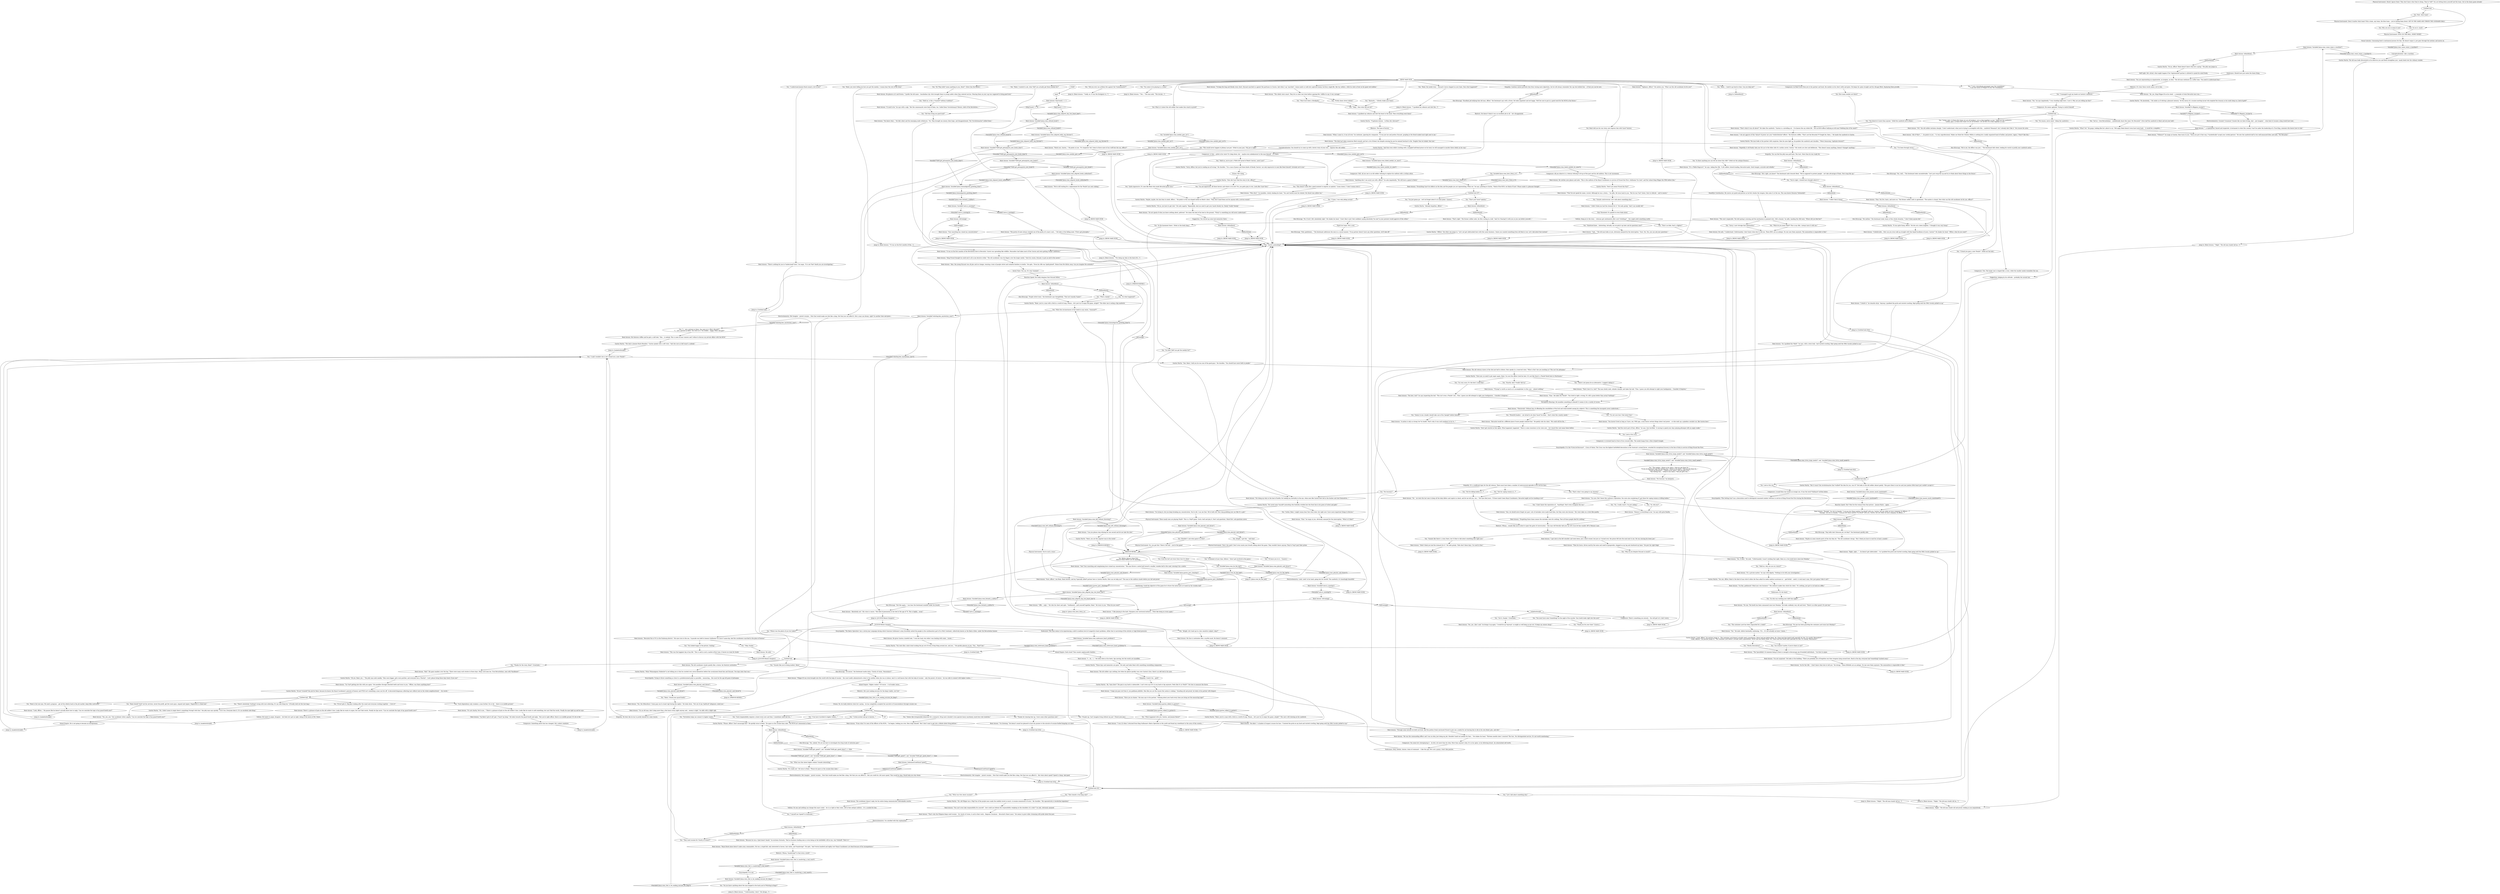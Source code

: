 # PLAZA / RENE
# René is in the shade, the forlorn option who's losing at the game.
# ==================================================
digraph G {
	  0 [label="START"];
	  1 [label="input"];
	  2 [label="Inland Empire: Dark cloud? That sounds unpleasantly familiar..."];
	  3 [label="René Arnoux: \"It used to be,\" he says with a sigh. \"But the communards were fond of them, too. Called them *revolutionary* flowers, bells of the Revolution...\""];
	  4 [label="René Arnoux: \"You know what...\" He falls silent and the emerging smile withdraws. \"No. They brought me misery, false hope, and disappointment. The *revolutionaries* sullied them.\""];
	  5 [label="Conceptualization: Like a machine."];
	  6 [label="Electrochemistry: I'm satisfied with this explanation."];
	  7 [label="You: \"I've been through worse.\""];
	  8 [label="Endurance: Duty, medals, honour, chain of command -- I like this guy. He's not a pansy. I don't like pansies."];
	  9 [label="You: \"They used cocaine for *clarity of vision*?\""];
	  10 [label="René Arnoux: \"No one. The booth has been unmanned since last Monday.\" He looks suddenly very old and tired. \"There's no other guard. It's just me.\""];
	  11 [label="René Arnoux: IsKimHere()"];
	  12 [label="IsKimHere()", shape=diamond];
	  13 [label="!(IsKimHere())", shape=diamond];
	  14 [label="You: \"The container yard has been unguarded for a week?\""];
	  15 [label="Jump to: [makeitorbreakit]"];
	  16 [label="Jump to: [makeitorbreakit]"];
	  17 [label="Jump to: [RENE MAIN HUB]"];
	  18 [label="Gaston Martin: \"Don't you mean Frissel the Fun?\""];
	  19 [label="René Arnoux: Variable[\"plaza.rene_jeanne_marie_mentioned\"]"];
	  20 [label="Variable[\"plaza.rene_jeanne_marie_mentioned\"]", shape=diamond];
	  21 [label="!(Variable[\"plaza.rene_jeanne_marie_mentioned\"])", shape=diamond];
	  22 [label="René Arnoux: \"See? Your munching and complaining have ruined my concentration.\" The man throws a metal ball toward a smaller, wooden ball in the sand, missing it by a metre."];
	  23 [label="René Arnoux: Variable[\"plaza.rene_physint_said_throw\"]"];
	  24 [label="Variable[\"plaza.rene_physint_said_throw\"]", shape=diamond];
	  25 [label="!(Variable[\"plaza.rene_physint_said_throw\"])", shape=diamond];
	  26 [label="René Arnoux: \"Sure, officer. I am René, René Arnoux, and my *specially abled* partner here is Gaston Martin. How can we help you?\" The man in the uniform stands before you tall and proud."];
	  27 [label="Jump to: [RENE MAIN HUB]"];
	  28 [label="René Arnoux: \"I was 22 when I returned from King Guillaume's Ikeira Operation in the south and found my sweetheart in the arms of this wretch...\""];
	  29 [label="Gaston Martin: \"You were like a dark cloud sucking the joy out of every living thing around you, and you...\" He quickly glances at you. \"You... *hurt* her.\""];
	  30 [label="René Arnoux: Variable[\"plaza.rene_altgreet_boule_unfinished\"]"];
	  31 [label="Variable[\"plaza.rene_altgreet_boule_unfinished\"]", shape=diamond];
	  32 [label="!(Variable[\"plaza.rene_altgreet_boule_unfinished\"])", shape=diamond];
	  33 [label="You: \"I'm very sorry. It's the best I could find.\""];
	  34 [label="René Arnoux: \"*Trying* is worth as much as is accomplished. In this case -- almost nothing.\""];
	  35 [label="René Arnoux: \"*Silence!*\" he snaps at Gaston, then turns to you: \"Since you put it that way, I *symbolically* accept your cordial gesture.\" He eats the sandwich-half in two well-measured bites and nods. \"For Revachol.\""];
	  36 [label="Jump to: [RENE MAIN HUB]"];
	  37 [label="Volition: No one and nothing can change this man's mind -- he is as rigid as they come, still in that antique uniform -- it's a symbol for him."];
	  38 [label="Composure: A small blue star inside an orange sun. It has the word *Vaillance* written below."];
	  39 [label="You: \"Hold on, is this a *royalist* military tradition?\""];
	  40 [label="Jump to: [RENE MAIN HUB]"];
	  41 [label="Jump to: [RENE MAIN HUB]"];
	  42 [label="René Arnoux: \"I do not approve of this *abuse* of power nor your *redistribution* efforts.\" His features stiffen. \"That's not the Revachol *I* fought for. Here...\" He hands the sandwich to Gaston."];
	  43 [label="Gaston Martin: \"It was quite funny, officer.\" He lets out a keen laughter. \"I thought it was very funny.\""];
	  44 [label="Electrochemistry: But imagine -- purest cocaine... Now that would make you feel like a king. Not that you can afford it... But you could do a bit more speed. That would be okay. Would help you stay sharp."];
	  45 [label="Composure: Is that... pride in his voice? It's deep down, but -- maybe even unbeknownst to the man himself -- it's there."];
	  46 [label="Gaston Martin: \"Already forgotten, officer.\""];
	  47 [label="Jump to: [René Arnoux: \"\"Yes...\" The man nods. \"The terrain...\"]"];
	  48 [label="Jump to: [RENE MAIN HUB]"];
	  49 [label="Untitled hub"];
	  50 [label="You: \"For bravery?\""];
	  51 [label="PREHUB RENKU"];
	  52 [label="Gaston Martin: \"René, you're a man with a fork in a world of soup. Please... let's just try to enjoy the game, alright?\" This one's still chewing on his sandwich."];
	  53 [label="Interfacing: Could the objective of the game be to throw the metal ball so it lands by the wooden ball?"];
	  54 [label="Empathy: He feels like he has to justify himself for some reason."];
	  55 [label="You: \"Got it, thanks.\" (Conclude.)"];
	  56 [label="René Arnoux: \"Revachol Fair of '91 in the Faubourg district.\" His eyes turn to the sea. \"A parade was held to honour Guillaume *Le Lion's* name-day. And the carabineers marched in the place of honour.\""];
	  57 [label="René Arnoux: He nods."];
	  58 [label="Jump to: [RENE MAIN HUB]"];
	  59 [label="You: \"Listen, guys, in these dire times we are all brothers. Let us dine together as one.\" (Hold out the sandwich.)\n\"Listen, guys, in these dire times we are all brothers. Let all four of us dine together as one.\"
"];
	  60 [label="You: \"Let us -- true Revacholians -- symbolically share this meal. For Revachol!\" (Give half the sandwich to René and eat your half.)"];
	  61 [label="You: Wait, what team?"];
	  62 [label="You: What is it about this old soldier that makes him stand so proud?"];
	  63 [label="You: Variable[\"plaza.rene_medals_perc_wc\"]"];
	  64 [label="Variable[\"plaza.rene_medals_perc_wc\"]", shape=diamond];
	  65 [label="!(Variable[\"plaza.rene_medals_perc_wc\"])", shape=diamond];
	  66 [label="René Arnoux: \"Filippe III was even brought into this world with the help of cocaine -- the court medic administered a dose to his mother when she was in labour. And it is well known that with the help of cocaine -- only the purest, of course -- he was able to connect with higher realms...\""];
	  67 [label="Electrochemistry: But imagine -- purest cocaine... Now that would make you feel like a king. Not that you can afford it... But what about speed? Speed is cheap. And good."];
	  68 [label="René Arnoux: IsKimHere()"];
	  69 [label="IsKimHere()", shape=diamond];
	  70 [label="!(IsKimHere())", shape=diamond];
	  71 [label="You: Look at the sun."];
	  72 [label="Reaction Speed: She? Must be the woman from that picture -- Jeanne-Marie -- again."];
	  73 [label="Half Light: He's afraid, what might happen if his *opinionated* partner is allowed to speak his mind freely."];
	  74 [label="René Arnoux: IsKimHere()"];
	  75 [label="IsKimHere()", shape=diamond];
	  76 [label="!(IsKimHere())", shape=diamond];
	  77 [label="René Arnoux: \"Fine. You live, learn, and move on.\" The former soldier nods in agreement. \"The matter is closed. Now what can this old carabineer do for you, officer?\""];
	  78 [label="Kim Kitsuragi: \"Me neither.\" The lieutenant looks weary of this whole situation. \"I don't think anyone did.\""];
	  79 [label="Jump to: [Untitled hub (03)]"];
	  80 [label="Jump to: [RENE MAIN HUB]"];
	  81 [label="René Arnoux: \"*Bon dieu*,\" he mumbles, slowly shaking his head. \"You and Gaston must be related. His blood runs yellow too.\""];
	  82 [label="Rhetoric: Whooa, *manloving*? Is that even a word?"];
	  83 [label="You: \"Hold on, why are you on a leave?\""];
	  84 [label="You: \"So who was working your shift that night?\""];
	  85 [label="You: \"René should *rent* out his services, invest the profit, get few more guys, expand and repeat. Wagework is a dead end.\""];
	  86 [label="Hand/Eye Coordination: His moves are quick and precise as he first checks the weapon, then aims it at the sea. This man knows firearms *intimately*."];
	  87 [label="You: \"Sorry, I can't divulge that information.\""];
	  88 [label="Jump to: [RENE MAIN HUB]"];
	  89 [label="René Arnoux: \"Up there I give it all I got. I *earn* my keep.\" He looks towards the guard booth and sighs. \"But you're right officer, there is no middle ground. It's do or die.\""];
	  90 [label="You: \"So it doesn't matter, if you're there or not?\""];
	  91 [label="Kim Kitsuragi: \"May bells don't blossom yet, do they?\" the lieutenant quickly asks."];
	  92 [label="René Arnoux: Variable[\"plaza.gaston_talked_to_gaston\"]"];
	  93 [label="Variable[\"plaza.gaston_talked_to_gaston\"]", shape=diamond];
	  94 [label="!(Variable[\"plaza.gaston_talked_to_gaston\"])", shape=diamond];
	  95 [label="You: \"Okay, thanks.\""];
	  96 [label="René Arnoux: \"This was the happiest day of my life.\" This is said in such a matter-of-fact tone, it leaves no room for doubt."];
	  97 [label="René Arnoux: Variable[\"plaza.rene_left_without_throwing\"]"];
	  98 [label="Variable[\"plaza.rene_left_without_throwing\"]", shape=diamond];
	  99 [label="!(Variable[\"plaza.rene_left_without_throwing\"])", shape=diamond];
	  100 [label="René Arnoux: Variable[\"auto.is_snowing\"]"];
	  101 [label="Variable[\"auto.is_snowing\"]", shape=diamond];
	  102 [label="!(Variable[\"auto.is_snowing\"])", shape=diamond];
	  103 [label="Gaston Martin: \"Now-now, no need to get angry again, René. I'm sure the officer tried his best. It's not like there's a *boule*-kiosk here in Martinaise.\""];
	  104 [label="You: \"You deserve it more than anyone.\" (Hold the sandwich out to René.)"];
	  105 [label="Untitled hub"];
	  106 [label="René Arnoux: \"That's how it is, huh?\" The man slowly nods, exhales sharply, and takes the ball. \"Fine. I guess you did attempt to right your hooliganism... Consider it forgiven.\""];
	  107 [label="Gaston Martin: The man looks at his partner with suspicion, then his eyes light up, he pockets the sandwich and chuckles. \"*Merci beaucoup, Capitaine Arnoux*!\""];
	  108 [label="You: \"Pyrholidon helps me connect to higher realms...\""];
	  109 [label="Jump to: [Untitled hub (02)]"];
	  110 [label="You: \"So what happened?\""];
	  111 [label="Jump to: [René Arnoux: \"\"It was on the first months of the...\"]"];
	  112 [label="René Arnoux: Variable[\"plaza.rene_rhet_is_manloving_a_real_word\"]"];
	  113 [label="Variable[\"plaza.rene_rhet_is_manloving_a_real_word\"]", shape=diamond];
	  114 [label="!(Variable[\"plaza.rene_rhet_is_manloving_a_real_word\"])", shape=diamond];
	  115 [label="Gaston Martin: \"Look, officer,\" his partner jumps in. \"The container yard doesn't actually need a guardsman. Never had one before René. Mr. Claire had that booth built specially for him. It's mostly *decorative*.\"\n\"Look, officers,\" his partner jumps in. \"The container yard doesn't actually need a guardsman. Never had one before René. Mr. Claire had that booth built specially for him. It's mostly *decorative*.\""];
	  116 [label="René Arnoux: \"Enough,\" he cuts in sharply. \"I can go over these matters *in detail* with you, Gaston, but not while we have company. So officers...?\"\n\"Enough,\" he cuts in sharply. \"I can go over these matters *in detail* with you, Gaston, but not while we have company. So officer...?\""];
	  117 [label="You: \"René... I need to go back in time. Can you help me?\""];
	  118 [label="Jump to: [IsKimHere()]"];
	  119 [label="You: \"Quite impressive. It's men like René who made Revachol great once.\""];
	  120 [label="René Arnoux: \"There's nothing for you to *understand* here,\" he snaps. \"It is not *her* death you are investigating.\""];
	  121 [label="J-M HUB Reners Kaupers"];
	  122 [label="You: \"Where was the photo of you two taken?\""];
	  123 [label="René Arnoux: \"I... uh... I...\" He looks down at his boots, lips moving, but the words are inaudible."];
	  124 [label="René Arnoux: IsEvening()"];
	  125 [label="IsEvening()", shape=diamond];
	  126 [label="!(IsEvening())", shape=diamond];
	  127 [label="Gaston Martin: \"Oh yes, René, yes...\" The jolly man nods meekly. \"Men were bigger, girls were prettier, and everyone was a *fascha* -- Lord, please bring those days back, if you can!\""];
	  128 [label="Gaston Martin: \"Don't get started on that again. What happened, happened.\" There is some weariness in his voice now -- he's heard this rant many times before."];
	  129 [label="You: \"Such responsibility requires a boost every now and then. I sometimes need one too...\""];
	  130 [label="Gaston Martin: \"Please, officer! Don't encourage him!\" He quickly turns to René. \"Do spare us the cocaine fairy tales. The RCM isn't interested in them.\""];
	  131 [label="René Arnoux: \"Hopefully it will finally take your fat ass to the other side of a cardiac arrest, Gaston.\" His words are slow and deliberate. \"This doesn't mean anything. Doesn't *change* anything.\""];
	  132 [label="René Arnoux: \"All of *this*...\" -- he points to you -- \"is very unprofessional. Makes me think the Citizens Militia is nothing but a badly organised band of bullies and jesters. Again: I *don't* like this.\""];
	  133 [label="You: \"C'mon, I was only joking around.\""];
	  134 [label="Jump to: [RENE MAIN HUB]"];
	  135 [label="You: \"Shattered knee... interesting. Actually, can we pick it up later and do questions now?\""];
	  136 [label="Endurance: It's his heart."];
	  137 [label="You: \"What do you mean *find*? This is my rifle, I always have it with me.\""];
	  138 [label="René Arnoux: \"Maybe on some remote parts of the city they do.\" The old carabineer shrugs. \"But I think you have to wait for at least a month.\""];
	  139 [label="René Arnoux: \"*You* do not speak his name, craven! Although he was a clown...\" he adds. He turns back to you. \"But he was *our* clown. Ours to ridicule -- and to mourn.\""];
	  140 [label="René Arnoux: \"It was on the first months of the Revolution here in Revachol. Unrest was spreading like wildfire. Marauders had taken most of the Couron and were getting *really* ambitious.\""];
	  141 [label="René Arnoux: \"When I came to, it was all over,\" he continues, ignoring his companion. \"It was just me and jawless Drysant, gurgling in the blood-soaked mud right next to me.\""];
	  142 [label="Physical Instrument: No, you got this! There's the ball -- you're the game!"];
	  143 [label="René Arnoux: \"I'm an old man, don't sleep more than a few hours every night anyway and... money is tight,\" he adds with a slight sigh."];
	  144 [label="René Arnoux: \"Yes, yes. Like I said,\" he brings it up again, \"I would be up *anyway*, so might as well keep an eye out. It keeps my senses sharp.\""];
	  145 [label="You: \"Alright, let's back up to a less sensitive subject, okay?\""];
	  146 [label="René Arnoux: IsEvening()"];
	  147 [label="IsEvening()", shape=diamond];
	  148 [label="!(IsEvening())", shape=diamond];
	  149 [label="Jump to: [RENE MAIN HUB]"];
	  150 [label="Perception (Hearing): He mumbles something to himself. It seems to be a variety of curses."];
	  151 [label="René Arnoux: Variable[\"plaza.rene_endurance_heart_problems\"]"];
	  152 [label="Variable[\"plaza.rene_endurance_heart_problems\"]", shape=diamond];
	  153 [label="!(Variable[\"plaza.rene_endurance_heart_problems\"])", shape=diamond];
	  154 [label="Composure: All you observe is a veteran refusing to let go of the past and his old uniform. This is not uncommon."];
	  155 [label="You: How many medals are there?"];
	  156 [label="You: \"Seems to me a leader should take care of his *people* before himself.\""];
	  157 [label="You: \"I'm not sure how I feel about that.\""];
	  158 [label="René Arnoux: \"A nation is only as strong *as* its leader. That's why it was such madness to try to...\""];
	  159 [label="You: \"Thanks for clearing that up. I have some other questions now.\""];
	  160 [label="René Arnoux: \"No -- we were the last ones to keep all the baby killers and rapists in check, and let me tell you, son...\" His eyes find yours. \"If there hadn't been Royal Carabineers, Revachol might not be standing at all.\""];
	  161 [label="Rhetoric: He doesn't think it was an excellent job at all -- he's disappointed."];
	  162 [label="Kim Kitsuragi: \"Now, gentlemen...\" The lieutenant addresses the men in a casual manner. \"If my partner doesn't have any other questions, we'll take off.\""];
	  163 [label="Gaston Martin: \"Officer,\" the other one jumps in. \"Let's not get sidetracked here with this nasty business. I know you wanted something from old René or me. Let's talk about that instead.\""];
	  164 [label="Kim Kitsuragi: \"Purple velvet tunic,\" the lieutenant says thoughtfully. \"That isn't exactly *camo*.\""];
	  165 [label="Volition: Hang on to the story -- veterans get sentimental after such *retellings* -- this might yield something useful."];
	  166 [label="Drama: He's lying."];
	  167 [label="René Arnoux: \"It's not charity. Not to me...\" There's a grimace of pain on the old soldier's face. Looks like he wants to add something, but can't find the words. Finally his eyes light up and he says:"];
	  168 [label="René Arnoux: \"Look, officer...\" He pauses like he doesn't actually know how to reply. \"Can we conclude the topic of my guard booth now?\""];
	  169 [label="Composure: Something about him has changed. He's calmer somehow."];
	  170 [label="Gaston Martin: \"What *Monseigneur Modestie* is not telling you is that he crawled over seven kilometres before the cavalrymen found him and Drysant. Two days later that was.\""];
	  171 [label="René Arnoux: \"For doing my duty in the heat of battle, for looking my mortality in the eye, when men like Gaston here hid in the bushes and shat themselves...\""];
	  172 [label="Physical Instrument: These manly men are playing *balls*. This is a *ball* game. Grab a ball and play it. Don't ask questions. Shoot first, ask questions never."];
	  173 [label="René Arnoux: \"Forgetting those times means the mistakes were for nothing. That all those people died for nothing.\""];
	  174 [label="René Arnoux: His features stiffen and he gets a cold look. \"She... is nobody. This is none of your concern and I refuse to discuss my private affairs with the RCM.\""];
	  175 [label="Gaston Martin: \"The lady is Jeanne-Marie Beaulieu.\" Gaston speaks with a soft voice. \"And she sure as hell wasn't a nobody.\""];
	  176 [label="Jump to: [J-M HUB Reners Kaupers]"];
	  177 [label="Jump to: [PREHUB RENKU]"];
	  178 [label="René Arnoux: Variable[\"plaza.reneandgaston_greeting_done\"]"];
	  179 [label="Variable[\"plaza.reneandgaston_greeting_done\"]", shape=diamond];
	  180 [label="!(Variable[\"plaza.reneandgaston_greeting_done\"])", shape=diamond];
	  181 [label="You: Grab the ball and show them how it's done!"];
	  182 [label="You: Variable[\"plaza.rene_be_the_ball\"]"];
	  183 [label="Variable[\"plaza.rene_be_the_ball\"]", shape=diamond];
	  184 [label="!(Variable[\"plaza.rene_be_the_ball\"])", shape=diamond];
	  185 [label="Gaston Martin: \"See, René, I told you he was one of the good guys.\" He chuckles. \"You should have more faith in people.\""];
	  186 [label="Gaston Martin: The old man looks devastated as he observes you and René strengthen your  manly bond over his culinary wonder."];
	  187 [label="Physical Instrument: Does it matter what team? Pick a team, any team, the blue team -- you're letting them down! GET IN THE GAME AND THROW THE GODDAMN BALL!"];
	  188 [label="René Arnoux: Variable[\"tc.filippian_cocaine\"]"];
	  189 [label="Variable[\"tc.filippian_cocaine\"]", shape=diamond];
	  190 [label="!(Variable[\"tc.filippian_cocaine\"])", shape=diamond];
	  191 [label="Composure: He seems agitated. Trying to control himself."];
	  192 [label="Untitled hub"];
	  193 [label="Kim Kitsuragi: \"No. It isn't. He's absolutely right.\" He shakes his head. \"I don't like it and I feel confident saying absolutely *no one* in your precinct would approve of this either.\""];
	  194 [label="René Arnoux: IsKimHere()"];
	  195 [label="IsKimHere()", shape=diamond];
	  196 [label="!(IsKimHere())", shape=diamond];
	  197 [label="René Arnoux: IsKimHere()"];
	  198 [label="IsKimHere()", shape=diamond];
	  199 [label="!(IsKimHere())", shape=diamond];
	  200 [label="Jump to: [RENE MAIN HUB]"];
	  201 [label="You: \"René is but one man. We need a program -- get all the elderly back in the job market, keep folks motivated.\""];
	  202 [label="René Arnoux: There's a grimace of pain on the old soldier's face. Looks like he wants to argue, but can't find words. Finally his lips move: \"Can we conclude the topic of my guard booth now?\""];
	  203 [label="René Arnoux: \"This one's inoperable. The bolt-spring is missing and the mechanism is jammed shut. Still a beauty,\" he adds, handing the rifle back. \"Where did you find her?\""];
	  204 [label="Empathy: It's a conflicted topic for the old veteran. There must have been a number of controversial episodes in his service days."];
	  205 [label="Gaston Martin: \"Maybe, maybe, but also bear in mind, officer...\" He points to the sun-shaped medal on René's chest. \"They don't hand these out for anyone with a service record.\""];
	  206 [label="Gaston Martin: \"Oh no, you have to get shot.\" He nods eagerly. \"Repeatedly. And you need to get your hands bloody too. Really *really* bloody.\""];
	  207 [label="You: Better observe them first.\nObserve them before you do anything. "];
	  208 [label="René Arnoux: \"Watch out, Gaston...\" He points at you. \"It's Inspector Oaf. Come to throw more of our stuff into the sea, officer?\""];
	  209 [label="Jump to: [RENE MAIN HUB]"];
	  210 [label="Jump to: [RENE MAIN HUB]"];
	  211 [label="René Arnoux: \"That's what it was all about?\" He takes the sandwich. \"Gaston is a snivelling rat -- I've known this my whole life -- but an RCM officer bullying an old man? Robbing him of his meal?!\""];
	  212 [label="You: I'm on it, coach!"];
	  213 [label="You: \"How should a true king rule?\""];
	  214 [label="René Arnoux: \"Revachol would be a different place if more people realized that.\" He gently rubs his chest. \"We could still be the...\""];
	  215 [label="You: \"I too have travelled to higher realms...\""];
	  216 [label="You: \"Seems like irresponsible behaviour for a monarch. Drug users shouldn't even operate heavy machinery, much less rule countries.\""];
	  217 [label="You: \"Sounds like you're being modest, René.\""];
	  218 [label="You: Why are you so mean to me?"];
	  219 [label="Kim Kitsuragi: \"Excellent job bullying that old man, officer,\" the lieutenant says with a frown. He looks impatient and not happy. \"He'll be sure to put in a good word for the RCM in the future.\""];
	  220 [label="Kim Kitsuragi: \"He's right, you know?\" The lieutenant nods towards René. \"We're supposed to protect people -- not take advantage of them. Now wrap this up.\""];
	  221 [label="Kim Kitsuragi: \"We're not, the officer was just...\" The lieutenant falls silent, looking for words to justify your sandwich antics."];
	  222 [label="René Arnoux: \"That's why the Filippian kings used cocaine -- for clarity of vision, to aid in their work... Regnum Cocainum -- Revachol's finest years.\" He seems to grow taller, brimming with pride about the past."];
	  223 [label="René Arnoux: \"I'm fine, goddamnit! Mind your own business!\" The outburst makes him clutch his chest. \"It's nothing, just got to cut back on coffee.\""];
	  224 [label="Rhetoric: He's just making excuses for the king's habits, isn't he?"];
	  225 [label="René Arnoux: \"For bravery,\" he interjects."];
	  226 [label="René Arnoux: \"King Frissel thought he could end it all in one decisive strike.\" The old carabineer runs his fingers over the larger medal. \"Sent his cousin, Drysant, to put an end to the unrest.\""];
	  227 [label="You: \"What a dandy!\""];
	  228 [label="René Arnoux: \"Do not speak of what you know nothing about, poltroon!\" He slams the heel of his boot in the ground. \"*Duty* is something you will never understand.\""];
	  229 [label="Jump to: [PREHUB RENKU]"];
	  230 [label="René Arnoux: \"Yes, the Débardeurs' Union pays me to stand vigil during the nights.\" He looks down. \"Not out of any *political* allegiance, mind you.\""];
	  231 [label="René Arnoux: He gives Gaston a hateful look. \"I won her back, but while I was dealing with some... issues...\""];
	  232 [label="René Arnoux: \"NO,\" the old soldier exclaims sharply. \"I don't understand, what you're trying to accomplish with this... sandwich *bonanza*, but I already don't like it.\" He crosses his arms."];
	  233 [label="Untitled hub (03)"];
	  234 [label="René Arnoux: \"I'm listening.\" He doesn't sound too pleased to have his praises to the miracle of cocaine-fuelled kingship cut short."];
	  235 [label="René Arnoux: \"From what I've seen of the officers of the RCM...\" he begins, looking you over, then stops himself. \"But I don't want to get into a debate about drug policies.\""];
	  236 [label="Composure: A crowned head in front of two crossed rifles. The medal hangs from a blue striped triangle."];
	  237 [label="Esprit de Corps: Not a soul."];
	  238 [label="You: \"I drink alcohol and go to heaven...\""];
	  239 [label="René Arnoux: \"I didn't think you had the stomach for it.\" He nods grimly. \"And I can usually tell.\""];
	  240 [label="René Arnoux: \"Fine,\" he snaps at you, obviously annoyed for the interruption. \"What is it then?\""];
	  241 [label="You: \"René, you were telling me how you got the medals, I wanna hear the rest of the story.\""];
	  242 [label="You: \"René, the medal story -- Drysant's horse stepped on your knee, then what happened?\""];
	  243 [label="Encyclopedia: It is not."];
	  244 [label="You: \"You must have seen *something* on the night of the murder. Your booth looks right into the yard.\""];
	  245 [label="René Arnoux: \"Yes.\" He nods, before hesitantly continuing. \"It's... it's not actually an issue. I mean...\""];
	  246 [label="You: \"Such dependency only weakens a man further. Do or die -- there is no middle ground.\""];
	  247 [label="You: \"In the basement there.\" (Point at the book shop.)"];
	  248 [label="You: \"Pretty damn clever indeed.\""];
	  249 [label="René Arnoux: \"Then his horse, driven mad by the noise and smell of gunpowder, stepped on my leg and shattered my knee.\" He pats his right thigh."];
	  250 [label="You: \"I'll leave you to it...\" [Leave.]"];
	  251 [label="René Arnoux: \"The purity of snow always reminds me of the purity of a man's soul....\" He looks at the falling snow. \"If he's got principles.\""];
	  252 [label="Gaston Martin: \"Those days and memories are gone.\" He nods and looks René with something resembling compassion."];
	  253 [label="René Arnoux: \"We're still waiting for a replacement for the *boule* you sent sinking.\""];
	  254 [label="René Arnoux: Variable[\"whirling.kim_mysterious_case\"]"];
	  255 [label="Variable[\"whirling.kim_mysterious_case\"]", shape=diamond];
	  256 [label="!(Variable[\"whirling.kim_mysterious_case\"])", shape=diamond];
	  257 [label="You: \"What was that about cocaine?\""];
	  258 [label="René Arnoux: \"You can't even take responsibility for yourself -- how could you fathom the responsibility weighing on the shoulders of a ruler?\" he asks, obviously annoyed."];
	  259 [label="Jump to: [René Arnoux: \"\"Right.\" The old man stands tall an...\"]"];
	  260 [label="Kim Kitsuragi: \"Yes, indeed. We are not here to investigate the drug trade of centuries past.\""];
	  261 [label="René Arnoux: \"Bah!\" His gaze wanders over the bay. \"There were many such stories in those days. Many such men too. True Revacholians, men with *backbone*.\""];
	  262 [label="You: \"Do *May bells* mean anything to you, René?\" (Show him the flower.)"];
	  263 [label="Rhetoric: It's clear these words mean a lot to him."];
	  264 [label="You: \"That's just *your* opinion.\""];
	  265 [label="René Arnoux: \"I doubt it,\" he remarks dryly. \"Anyway, I grabbed the prick and started crawling. Kept going until the 59th Cavalry picked us up.\""];
	  266 [label="Gaston Martin: \"You see, officer, René is the kind of man who'd rather die than admit he needs medical assistance or -- god forbid -- seek it. A real man's man. He's just gonna *ride it out*.\""];
	  267 [label="Jump to: [makeitorbreakit]"];
	  268 [label="René Arnoux: Variable[\"plaza.rene_failed_medals_wc_once\"]"];
	  269 [label="Variable[\"plaza.rene_failed_medals_wc_once\"]", shape=diamond];
	  270 [label="!(Variable[\"plaza.rene_failed_medals_wc_once\"])", shape=diamond];
	  271 [label="You: \"Is there anything you can tell me about this rifle?\" (Hold out the antique firearm.)"];
	  272 [label="René Arnoux: He nods. \"I understand. Unfortunately, I don't know what else to tell you. These BM's are an antique. No one uses them anymore. The ammunition is impossible to find.\""];
	  273 [label="Empathy: Could it be... guilt?"];
	  274 [label="You: \"Did you ever use artillery fire against the *communards*?\""];
	  275 [label="Jump to: [René Arnoux: \"\"Sadly, no. It was the foreigners w...\"]"];
	  276 [label="You: \"That's what I was going to say, bravery.\""];
	  277 [label="Composure: You sense he's downplaying it -- he did a lot more than his duty. More than anyone's duty. It's in his spine, in his billowing breast. An untarnished self worth."];
	  278 [label="Gaston Martin: \"He saved some *maudit* princeling who foolishly strolled into the front line in his gown of velvet and gold.\""];
	  279 [label="René Arnoux: \"So I grabbed the *dink*,\" he says, with a stern look, \"and started crawling. Kept going until the 59th Cavalry picked us up.\""];
	  280 [label="René Arnoux: \"He was the commanding officer and I was on duty. Just doing my job. Shouldn't hand out medals for that...\" He shakes his head. \"Thirteen months later I received 'The Sun'. For distinguished service. It's not worth mentioning.\""];
	  281 [label="You: \"You seem to be playing in a crater.\""];
	  282 [label="You: \"You looked happy in the picture. Smiling.\""];
	  283 [label="René Arnoux: DayCount() == 3"];
	  284 [label="DayCount() == 3", shape=diamond];
	  285 [label="!(DayCount() == 3)", shape=diamond];
	  286 [label="Gaston Martin: \"What? No!\" He gasps, looking like he's about to cry. \"Old angry René doesn't even have taste buds -- it would be a complete...\""];
	  287 [label="René Arnoux: Variable[\"plaza.rene_medals_perc_wc\"]"];
	  288 [label="Variable[\"plaza.rene_medals_perc_wc\"]", shape=diamond];
	  289 [label="!(Variable[\"plaza.rene_medals_perc_wc\"])", shape=diamond];
	  290 [label="You: \"I saw a horseback monument near the roundabout.\"\n\"I saw the statue of Filippe III near the roundabout.\""];
	  291 [label="Gaston Martin: \"Oh absolutely...\" He smiles as if reliving a pleasant memory. \"At the mercy of a cocaine-snorting tyrant who emptied the treasury so he could sleep on a bed of gold?\""];
	  292 [label="René Arnoux: \"You haven't lived as long as I have, son. With age, a man learns certain things about real power -- or else ends up a spineless socialist rat, like Gaston here.\""];
	  293 [label="Jump to: [RENE MAIN HUB]"];
	  294 [label="You: \"This would never happen to Johnny Law-jaw.\" (Point to your jaw.) \"My jaw is tight.\""];
	  295 [label="You: \"Hold on, you're just a *little bit* proud of René's heroics, aren't you?\""];
	  296 [label="You: \"René, I wanted to ask, what *did* you actually get these medals for?\""];
	  297 [label="René Arnoux: \"It's a private matter,\" he says with dignity. \"Nothing to do with your investigation.\""];
	  298 [label="You: \"There's absolutely *nothing* wrong with tare-collecting. It's my side-thing too.\" (Proudly hold out the tare bag.)"];
	  299 [label="Jump to: [makeitorbreakit]"];
	  300 [label="René Arnoux: \"It's a *Belle-Magrave*,\" he says, taking the rifle. \"4.46 calibre, breech-loading, Revachol-made. Good weapon, accurate and reliable.\""];
	  301 [label="You: \"Not for raping women or...?\""];
	  302 [label="René Arnoux: \"I'm sure. But I know this uniform's reputation: You were also wondering if I got these for raping women or killing babies.\""];
	  303 [label="René Arnoux: \"I grabbed my sidearm and shot the beast in the head. Then everything went black.\""];
	  304 [label="Gaston Martin: \"*Capitaine Arnoux -- le fléau des chevaux*!\""];
	  305 [label="Untitled hub (07)"];
	  306 [label="You: Alright, I got this -- ball time!"];
	  307 [label="You: \"A moment of your time, fellows.\" (Don't get involved in the game.)"];
	  308 [label="René Arnoux: \"I hope you pass out from it, you goddamn jellyfish. Men like you are the reason this nation is sinking.\" Standing tall and proud, he looks at his partner with disgust."];
	  309 [label="Jump to: [René Arnoux: \"\"Unfortunately, I don't.\" He shrugs...\"]"];
	  310 [label="Jump to: [makeitorbreakit]"];
	  311 [label="Jump to: [RENE MAIN HUB]"];
	  312 [label="Jump to: [RENE MAIN HUB]"];
	  313 [label="Untitled hub"];
	  314 [label="You: \"Powerful leaders -- not afraid to do what *must* be done -- that's what this country needs.\""];
	  315 [label="Inland Empire: 'Higher realms'? Of course -- it all makes sense..."];
	  316 [label="René Arnoux: He glances at it and frowns. \"I prefer the old name -- Insulindian Lily. Girls brought them to young cadets when they entered service. Wearing them on your cap was supposed to bring good luck.\""];
	  317 [label="You: \"Did they bring you good luck?\""];
	  318 [label="Empathy: You can feel the jolly man pull back. This hurt. More than he was ready for."];
	  319 [label="René Arnoux: \"Ugh...\" The old man looks at you, obviously annoyed by the interruption. \"Sure. Yes. Yes, you can ask your questions.\""];
	  320 [label="Rhetoric: The bane of horses."];
	  321 [label="Jump to: [René Arnoux: \"\"For doing my duty in the heat of b...\"]"];
	  322 [label="Savoir Faire: You can. It's very *asinine*."];
	  323 [label="René Arnoux: \"The *possibility* of someone being in there is enough to discourage any ill-minded individuals...\" he tries to argue."];
	  324 [label="Kim Kitsuragi: \"No one has been guarding the container yard since last Monday?\""];
	  325 [label="Untitled hub"];
	  326 [label="Volition: He wants to argue, disagree -- but feels he's got no right, being at the mercy of Mr. Claire."];
	  327 [label="Inland Empire: He is not going to become an entrepreneur."];
	  328 [label="You: \"Must have been a bloodpath.\""];
	  329 [label="René Arnoux: \"Right.\" The old man stands tall and proud, looking at you inquisitively."];
	  330 [label="René Arnoux: \"Your munching has ruined my concentration!\""];
	  331 [label="You: \"I'm not impressed. All those heroics and where is he now? No, you gotta play to win. Look after *you* first.\""];
	  332 [label="René Arnoux: The old soldier says nothing, but when his glance quickly runs over Gaston's face, there's an odd look in his eyes."];
	  333 [label="Jump to: [RENE MAIN HUB]"];
	  334 [label="René Arnoux: \"Fine.\" He takes the *boule*. \"You tried to right a wrong. It's still a gram better than actual *nothing*.\""];
	  335 [label="You: \"Exactly. And I *really* did try.\""];
	  336 [label="You: \"There's not gonna be an alternative. I suggest taking it.\""];
	  337 [label="Gaston Martin: \"No-no, officer! René doesn't know what he's saying.\" The jolly one jumps in."];
	  338 [label="René Arnoux: \"Yes,\" he says impatiently. \"I was standing right here. I saw it. Why are you telling me this?\""];
	  339 [label="René Arnoux: Variable[\"plaza.gaston_perc_cheating\"]"];
	  340 [label="Variable[\"plaza.gaston_perc_cheating\"]", shape=diamond];
	  341 [label="!(Variable[\"plaza.gaston_perc_cheating\"])", shape=diamond];
	  342 [label="Electrochemistry: Cocaine? Cocainum? Sounds like our kind of king. And -- just imagine! -- what kind of cocaine a king would have had..."];
	  343 [label="You: \"I don't know the reputation of... *anything*. Don't even recognize the war.\""];
	  344 [label="You: \"Thanks for the story, René!\" (Conclude.)"];
	  345 [label="René Arnoux: \"That's right.\" The former soldier nods, his fists curling in a ball. \"And I'm *sharing* it with you so you can better yourself...\""];
	  346 [label="Rhetoric: Whoaa... sounds like you're about to open the gates of conversation -- this man will literally talk your ear off, if you let him wander off to Memory Lane."];
	  347 [label="René Arnoux: \"I'm *not* getting into this with you again.\" He mumbles through clenched teeth and turns to you. \"Officer, was there anything else?\""];
	  348 [label="You: \"This doesn't seem like a good moment to express an opinion.\" (Lean closer.) \"I don't wanna risk it.\""];
	  349 [label="Gaston Martin: \"Oh, I didn't mean to imply there's something *wrong* with that,\" the jolly man says quickly. \"I do it too. Everyone does it. It's an excellent side-thing.\""];
	  350 [label="You: \"The medals.\" (Point to his chest.) \"Did you get them for...\"\n\"*Croix de Bravoure* and The Setting Sun.\" (Point to his chest.) \"Did you get them for...\"\n\"*Croix de Bravoure*...\" (Point to his chest.) \"Did you get it for...\"\n\"The Setting Sun...\" (Point to his chest.) \"Did you get it for...\""];
	  351 [label="You: \"No, I really wasn't, I'm just asking.\""];
	  352 [label="You: \"So, did you?\""];
	  353 [label="Jump to: [J-M HUB Reners Kaupers]"];
	  354 [label="Jump to: [RENE MAIN HUB]"];
	  355 [label="René Arnoux: Variable[\"TASK.get_petanquista_new_boule\"]"];
	  356 [label="Variable[\"TASK.get_petanquista_new_boule\"]", shape=diamond];
	  357 [label="!(Variable[\"TASK.get_petanquista_new_boule\"])", shape=diamond];
	  358 [label="René Arnoux: Variable[\"plaza.rene_refused_boule\"]"];
	  359 [label="Variable[\"plaza.rene_refused_boule\"]", shape=diamond];
	  360 [label="!(Variable[\"plaza.rene_refused_boule\"])", shape=diamond];
	  361 [label="René Arnoux: Variable[\"TASK.get_petanquista_new_boule_done\"]"];
	  362 [label="Variable[\"TASK.get_petanquista_new_boule_done\"]", shape=diamond];
	  363 [label="!(Variable[\"TASK.get_petanquista_new_boule_done\"])", shape=diamond];
	  364 [label="Physical Instrument: EYES ON THE BALL, DINKY WINKY!"];
	  365 [label="Jump to: [Untitled hub (03)]"];
	  366 [label="René Arnoux: Variable[\"TASK.get_speed\"]  and  Variable[\"TASK.get_speed_done\"] == false"];
	  367 [label="Variable[\"TASK.get_speed\"]  and  Variable[\"TASK.get_speed_done\"] == false", shape=diamond];
	  368 [label="!(Variable[\"TASK.get_speed\"]  and  Variable[\"TASK.get_speed_done\"] == false)", shape=diamond];
	  369 [label="René Arnoux: \"The best, huh?\" he says inspecting the ball. \"This isn't even a *boule*, but... Fine. I guess you did attempt to right your hooliganism... Consider it forgiven.\""];
	  370 [label="René Arnoux: IsKimHere()"];
	  371 [label="IsKimHere()", shape=diamond];
	  372 [label="!(IsKimHere())", shape=diamond];
	  373 [label="René Arnoux: \"Unbelievable... How can you even walk up straight with that liquid backbone of yours, Gaston?\" He shakes his head. \"Officer, what do you want?\""];
	  374 [label="Jump to: [RENE MAIN HUB]"];
	  375 [label="René Arnoux: SubstanceUsedOnce(\"speed\")"];
	  376 [label="SubstanceUsedOnce(\"speed\")", shape=diamond];
	  377 [label="!(SubstanceUsedOnce(\"speed\"))", shape=diamond];
	  378 [label="René Arnoux: IsKimHere()"];
	  379 [label="IsKimHere()", shape=diamond];
	  380 [label="!(IsKimHere())", shape=diamond];
	  381 [label="Composure: Still, all you see is an old soldier refusing to replace his uniform with a civilian attire."];
	  382 [label="René Arnoux: \"Through some miracle we both survived. And the jawless freak convinced Frissel to give me a medal for not leaving him to die in his own blood, piss, and shit.\""];
	  383 [label="Physical Instrument: That's the spirit! Don't even waste your breath asking about the game. They wouldn't know anyway. They're *way* past their prime."];
	  384 [label="René Arnoux: Variable[\"plaza.rene_physint_said_throw\"]"];
	  385 [label="Variable[\"plaza.rene_physint_said_throw\"]", shape=diamond];
	  386 [label="!(Variable[\"plaza.rene_physint_said_throw\"])", shape=diamond];
	  387 [label="René Arnoux: Variable[\"plaza.rene_physint_said_throw\"]"];
	  388 [label="Variable[\"plaza.rene_physint_said_throw\"]", shape=diamond];
	  389 [label="!(Variable[\"plaza.rene_physint_said_throw\"])", shape=diamond];
	  390 [label="Jump to: [René Arnoux: \"\"Right.\" The old man stands tall an...\"]"];
	  391 [label="René Arnoux: \"Absolutely not.\" His voice is coarse. \"She died of pneumonia in her bed at the age of 79. This is highly... usual.\""];
	  392 [label="René Arnoux: His face is motionless like a marble mask. He doesn't comment."];
	  393 [label="Gaston Martin: \"René, you are the angriest man in the world.\""];
	  394 [label="Jump to: [plaza.rene_be_the_ball]"];
	  395 [label="René Arnoux: Variable[\"plaza.rene_trivia_large_medal\"]  and  Variable[\"plaza.rene_trivia_small_medal\"]"];
	  396 [label="Variable[\"plaza.rene_trivia_large_medal\"]  and  Variable[\"plaza.rene_trivia_small_medal\"]", shape=diamond];
	  397 [label="!(Variable[\"plaza.rene_trivia_large_medal\"]  and  Variable[\"plaza.rene_trivia_small_medal\"])", shape=diamond];
	  398 [label="Untitled hub (02)"];
	  399 [label="René Arnoux: \"...a superpower, feared and respected. A testament to what this country *can* be under the leadership of a True King, someone who knows how to rule.\""];
	  400 [label="You: \"Let's talk about something else.\""];
	  401 [label="René Arnoux: \"Son, we should never forget our past. Lots of mistakes were made back then, but they were also lessons.\" His voice takes on a tutor-like quality."];
	  402 [label="You: \"I'm just gonna go -- we'll all forget about it at some point.\" [Leave.]"];
	  403 [label="René Arnoux: \"Didn't think you had the stomach for it.\" He nods grimly. \"Kids don't these days. I'm used to that.\""];
	  404 [label="René Arnoux: \"Honour is everything to me,\" he says with grim finality."];
	  405 [label="Reaction Speed: He really despises that Drysant fellow."];
	  406 [label="Encyclopedia: It is the *Croix de Bravoure* -- Cross of Valour. The Cross was the highest battlefield decoration in the Suzerain's armed forces, awarded for exceptional bravery in the line of duty in service of King Frissel the First."];
	  407 [label="René Arnoux: \"The dink had taken numerous flesh wounds and lost a lot of blood, but despite missing his jaw he seemed hesitant to die. Tougher than he looked, that one.\""];
	  408 [label="You: Shouldn't I ask what game it is first?"];
	  409 [label="René Arnoux: \"I like playing in the dark. Sharpens your nocturnal instincts... Feels like being on recon again.\""];
	  410 [label="René Arnoux: \"Offic... argh...\" He rubs his chest and spits. \"Goddamnit... pull yourself together, René.\" He turns to you. \"What do you want?\""];
	  411 [label="Jump to: [RENE MAIN HUB]"];
	  412 [label="René Arnoux: The old veteran stares at the shot put ball in silence, then speaks in a reserved voice: \"What is this? Are you mocking us? This isn't for pétanque.\""];
	  413 [label="You: René told you his war story, now impress him with *your* heroics."];
	  414 [label="You: Variable[\"plaza.rene_hero_Story_rc\"]"];
	  415 [label="Variable[\"plaza.rene_hero_Story_rc\"]", shape=diamond];
	  416 [label="!(Variable[\"plaza.rene_hero_Story_rc\"])", shape=diamond];
	  417 [label="Untitled hub"];
	  418 [label="You: \"Listen, René, I might wanna hear that story later, but right now I have more important things to discuss.\""];
	  419 [label="René Arnoux: \"He didn't.\" A shadow of respect crosses his face. \"I hoisted the prick on my back and started crawling. Kept going until the 59th Cavalry picked us up.\""];
	  420 [label="Gaston Martin: \"Sorry, officer, but you're reading me all wrong.\" He chuckles. \"I'm a man of peace and these kinds of bloody 'heroics' are only impressive to men like René himself. Certainly not to me.\""];
	  421 [label="Gaston Martin: \"How did *you* find the story to be, officer?\""];
	  422 [label="René Arnoux: IsKimHere()"];
	  423 [label="IsKimHere()", shape=diamond];
	  424 [label="!(IsKimHere())", shape=diamond];
	  425 [label="Encyclopedia: *The Setting Sun* was a decoration used to distinguish seasoned combat veterans in service of King Frissel the First during the Revolution."];
	  426 [label="You: \"I understand Jeanne-Marie meant a lot to you?\""];
	  427 [label="Jump to: [RENE MAIN HUB]"];
	  428 [label="René Arnoux: \"Can you please stop whining for one second and let me take the shot.\""];
	  429 [label="René Arnoux: Variable[\"plaza.rene_altgreet_bully_cop_thrower\"]"];
	  430 [label="Variable[\"plaza.rene_altgreet_bully_cop_thrower\"]", shape=diamond];
	  431 [label="!(Variable[\"plaza.rene_altgreet_bully_cop_thrower\"])", shape=diamond];
	  432 [label="You: \"I found you guys a new *boule*.\" (Hold out the ball.)"];
	  433 [label="You: \"No reason, never mind.\" (Keep the sandwich.)"];
	  434 [label="Composure: Two. The larger one is shaped like a cross, while the smaller medal resembles the sun."];
	  435 [label="René Arnoux: \"Ah, yes, King Filippe III on his steed -- a reminder of what Revachol once was...\""];
	  436 [label="Drama: No, he really believes what he's saying -- he has completely accepted the narrative of transcendence through cocaine use."];
	  437 [label="Gaston Martin: \"And the worst part of that, officer,\" he says, face terrified, \"is having to spend your days playing pétanque with an angry snake.\""];
	  438 [label="Gaston Martin: \"It's really not.\" He turns to René. \"Please do spare us the cocaine fairy tales.\""];
	  439 [label="René Arnoux: IsKimHere()"];
	  440 [label="IsKimHere()", shape=diamond];
	  441 [label="!(IsKimHere())", shape=diamond];
	  442 [label="René Arnoux: \"You are representing an organisation, an insignia, an idea.\" The old man continues in a softer tone. \"You need to understand that.\""];
	  443 [label="You: \"Sounds like there's a story there, but I'd like to talk about something else right now.\""];
	  444 [label="Jump to: [René Arnoux: \"\"I grabbed my sidearm and shot the...\"]"];
	  445 [label="René Arnoux: \"Royal blood alone doesn't make army commanders. He was a stupid kid, only interested in horses, hair styles, and *manloving*.\" He spits. \"And *seven hundred and eighty two* Royal Carabineers are dead because of his incompetence.\""];
	  446 [label="You: \"Evrart gets it. Big guys looking after the small and everyone working together -- I love it!\""];
	  447 [label="René Arnoux: \"Yes, yes, yes,\" the carabineer utters angrily. \"Can we conclude the topic of my guard booth now?\""];
	  448 [label="René Arnoux: \"Anything else I can assist you with, officer?\" he asks impatiently. \"We still have a game to finish.\""];
	  449 [label="René Arnoux: \"As for the rifle -- I don't know what else to tell you.\" He shrugs. \"These BM446s are an antique. No one uses them anymore. The ammunition is impossible to find.\""];
	  450 [label="You: \"Mostly decorative?\""];
	  451 [label="René Arnoux: He catches your glance and nods. \"This is the uniform of the Royal Carabineers in service of Frissel the First, Guillaume *Le Lion*, and the valiant King Filippe the Fifth before him.\""];
	  452 [label="You: \"Not for killing babies or...?\""];
	  453 [label="René Arnoux: \"Alas, the young Drysant was all piss and no vinegar, wearing a tunic of purple velvet and cockatoo feathers to battle.\" He spits. \"Even his rifle was *gold-plated*. Shone from five klicks away. Can you imagine the asininity?\""];
	  454 [label="René Arnoux: \"The rebels were smart. They let us come real close before opening fire. Suffice to say, it was carnage.\""];
	  455 [label="Physical Instrument: Shush! Ignore them! They don't know what they're doing. They're *old*! You are letting down yourself and the team. Get in the damn game already!"];
	  456 [label="You: \"René, I found your guard booth.\""];
	  457 [label="René Arnoux: \"Vigilance, officer!\" He salutes you. \"What can this old carabineer do for you?\""];
	  458 [label="makeitorbreakit"];
	  459 [label="You: \"I said I wouldn't do it, but I found you a new *boule*.\""];
	  460 [label="Empathy: Cautious nature prevents him from voicing more objections, but he will always remember the cop who bullied him -- of that you can be sure."];
	  461 [label="Jump to: [René Arnoux: \"\"Right.\" The old man stands tall an...\"]"];
	  462 [label="Suggestion: Judging by his attitude -- probably the second one."];
	  463 [label="Jump to: [Untitled hub]"];
	  464 [label="Suggestion: You stirred up some bad memories there."];
	  465 [label="Jump to: [PREHUB RENKU]"];
	  466 [label="Visual Calculus: Consuming food is mechanical process for him. He doesn't enjoy it, just goes through the motions and moves on."];
	  467 [label="René Arnoux: Variable[\"plaza.rene_conze_renes_a_machine\"]"];
	  468 [label="Variable[\"plaza.rene_conze_renes_a_machine\"]", shape=diamond];
	  469 [label="!(Variable[\"plaza.rene_conze_renes_a_machine\"])", shape=diamond];
	  470 [label="René Arnoux: IsKimHere()"];
	  471 [label="IsKimHere()", shape=diamond];
	  472 [label="!(IsKimHere())", shape=diamond];
	  473 [label="Endurance: Should have just eaten the damn thing."];
	  474 [label="Kim Kitsuragi: \"Yes, well...\" The lieutenant looks uncomfortable. \"Let's just wrap this up and try to think about these things in the future.\""];
	  475 [label="René Arnoux: \"I didn't find it funny.\""];
	  476 [label="Jump to: [RENE MAIN HUB]"];
	  477 [label="Pain Threshold: It's painful to even think about."];
	  478 [label="You: \"Why do you despise Drysant so much?\""];
	  479 [label="René Arnoux: The old carabineer stands quietly like a statue, his features motionless."];
	  480 [label="Kim Kitsuragi: \"Of course,\" the lieutenant marks dryly. \"Clarity of vision. *Awareness*.\""];
	  481 [label="René Arnoux: \"Because he was a *god damn* dandy!\" he exclaims furiously. \"Had no business leading men or even being on the battlefield. All he was, was *related*. That's it.\""];
	  482 [label="René Arnoux: \"Yes. It does.\" He nods. \"Unfortunately I wasn't working that night. Been on a two-week leave since last Monday.\""];
	  483 [label="You: \"Thank you for your time!\" [Leave.]"];
	  484 [label="You: \"Bastards...\" (Slowly shake your head.)"];
	  485 [label="RENE MAIN HUB"];
	  486 [label="You: \"Saved a princeling?\""];
	  487 [label="René Arnoux: \"I'm trying to, but you keep breaking my concentration. You're old, I can see that. We're both old. Now stop grabbing your ass like it's a girl.\""];
	  488 [label="René Arnoux: Variable[\"auto.is_snowing\"]"];
	  489 [label="Variable[\"auto.is_snowing\"]", shape=diamond];
	  490 [label="!(Variable[\"auto.is_snowing\"])", shape=diamond];
	  491 [label="Jump to: [RENE MAIN HUB]"];
	  492 [label="René Arnoux: \"*Decisively*. Without fear of offending the sensibilities of the frail and weak-minded among his subjects! This is something the insurgents never understood...\""];
	  493 [label="Gaston Martin: \"Oh, old Filippe was a *big* fan of the purple nose candy the nobility loved so much. A cocaine-connoisseur of sorts.\" He chuckles. \"His egocentricity is borderline legendary.\""];
	  494 [label="René Arnoux: The carabineer doesn't reply, but his entire being communicates unbreakable resolve."];
	  495 [label="You: Look at the cross."];
	  496 [label="Gaston Martin: \"But it wasn't the revolutionaries that *sullied* the idea for you, was it?\" He looks at the old soldier almost gently. \"She gave them to me too and your jealous little heart just couldn't accept it.\""];
	  497 [label="René Arnoux: IsKimHere()"];
	  498 [label="IsKimHere()", shape=diamond];
	  499 [label="!(IsKimHere())", shape=diamond];
	  500 [label="Jump to: [RENE MAIN HUB]"];
	  501 [label="You: \"You're right, I should have thought about it.\""];
	  502 [label="Jump to: [Untitled hub (03)]"];
	  503 [label="You: \"I myself use *speed* to transcend...\""];
	  504 [label="You: \"I'd give up. Can't imagine living without my jaw.\" (Touch your jaw.)"];
	  505 [label="Conceptualization: You should try to come up with a heroic story of your own -- impress this old soldier."];
	  506 [label="Gaston Martin: \"Evrart *created* this job for René, because he knows the Royal Carabineer's pension of honour and PTSD isn't something a man can live off. 'A decorated kingsman collecting tare reflects bad on the whole neighbourhood.' -- his words.\""];
	  507 [label="René Arnoux: \"I'm not surprised.\" He looks at the building. \"There are probably lots of forgotten war-time weapons lying around here. Back in the day, everyone had *something* stashed away.\""];
	  508 [label="You: \"So what *did* you get the medals for?\""];
	  509 [label="René Arnoux: \"I got shot in the left shoulder and went down. Just a flesh wound, but just as I turned over, the prince fell into the mud next to me. He was missing his lower jaw.\""];
	  510 [label="You: \"Okay... then what did you do?\""];
	  511 [label="You: \"That's no dink, that's a fighter!\""];
	  512 [label="Gaston Martin: \"And that even whilst crawling with a mangled half-dead prince on his back, he still managed to murder three rebels on his way.\""];
	  513 [label="Encyclopedia: Trying to throw something as close to a predetermined point as possible... measuring... this must be the age-old game of pétanque."];
	  514 [label="René Arnoux: \"Have you no shame,\" the man says to his partner, \"whining about your back every time you bring out the measuring tape?\""];
	  515 [label="Physical Instrument: You're such a wuss!"];
	  516 [label="Electrochemistry: Look. Look! In his hand, going into his mouth! The sandwich, it's hauntingly beautiful!"];
	  517 [label="You: \"Were the circumstances of her death in any sense...*unusual*?\""];
	  518 [label="Encyclopedia: 'The Ikeira Operation' was a seven-year campaign during which Suzerain Guillaume's army forcefully united the people in the southeastern part of Le Petit Continent, collectively known as the Ikeira tribes, under the Revacholian banner."];
	  519 [label="Jump to: [RENE MAIN HUB]"];
	  520 [label="Gaston Martin: \"Ah, *mon dieu*! The pain in my back is unbearable. I can't even say if it's in my back or hip anymore. Feels like it's in *both*!\" He tries to measure the throw."];
	  521 [label="René Arnoux: Variable[\"plaza.rene_altgreet_day_two_heart_hint\"]"];
	  522 [label="Variable[\"plaza.rene_altgreet_day_two_heart_hint\"]", shape=diamond];
	  523 [label="!(Variable[\"plaza.rene_altgreet_day_two_heart_hint\"])", shape=diamond];
	  524 [label="René Arnoux: Variable[\"plaza.rene_formed_a_militia\"]"];
	  525 [label="Variable[\"plaza.rene_formed_a_militia\"]", shape=diamond];
	  526 [label="!(Variable[\"plaza.rene_formed_a_militia\"])", shape=diamond];
	  527 [label="Kim Kitsuragi: \"Not this again...\" you hear the lieutenant mumble under his breath."];
	  528 [label="You: \"I... saw a picture in there. You were in it. Who's the girl?\"\n\"I... saw a picture in there. You were in it. You looked... happy. Who's the girl?\""];
	  529 [label="Composure: There's something you missed... You will get to it, don't worry."];
	  530 [label="You: \"Sounds controversial. Let's talk about something else.\""];
	  531 [label="René Arnoux: \"Right, right...\" -- he doesn't get sidetracked -- \"so I grabbed the prick and started crawling. Kept going until the 59th Cavalry picked us up.\""];
	  532 [label="Jump to: [Untitled hub]"];
	  533 [label="René Arnoux: Variable[\"plaza.rene_rhet_is_he_making_excuses_for_king\"]"];
	  534 [label="Variable[\"plaza.rene_rhet_is_he_making_excuses_for_king\"]", shape=diamond];
	  535 [label="!(Variable[\"plaza.rene_rhet_is_he_making_excuses_for_king\"])", shape=diamond];
	  536 [label="You: \"Do you know anything about the man hanged in the back yard of Whirling-in-Rags?\""];
	  537 [label="René Arnoux: \"To keep the long and bloody story short, Drysant marched us against the partisans in Couron. And when I say 'marched', I mean made us walk into captured enemy territory single-file, like toy soldiers, while he rode in front on his giant red stallion.\""];
	  538 [label="Gaston Martin: \"René, you're a man with a fork in a world of soup. Please... let's just try to enjoy the game, alright?\" The other one is eating a big sandwich."];
	  539 [label="You: \"What happened with you, Gaston, and Jeanne-Marie?\""];
	  540 [label="Endurance: This man seems to be experiencing a mild to medium level of congestive heart problems, either due to narrowing of the arteries or high blood pressure."];
	  541 [label="Jump to: [plaza.rene_hero_Story_rc]"];
	  542 [label="René Arnoux: \"Everything *you* do reflects on the idea and the people you are representing. When we,\" he says, pointing to Gaston, \"think of the RCM, we think of *you*. Please make it a pleasant thought.\""];
	  543 [label="You: \"I managed to get my hands on Gaston's sandwich.\""];
	  544 [label="Composure: As René turns from you to his partner and back, the medals on his chest rattle and glare. He keeps his spine straight and his ribcage lifted, displaying them proudly."];
	  545 [label="Electrochemistry: But imagine -- purest cocaine... Now that would make you feel like a king. Not that you can afford it. But a man can dream, right? In another time and place..."];
	  546 [label="You: \"What was that about higher realms? Sounds interesting.\""];
	  0 -> 1
	  1 -> 283
	  2 -> 123
	  3 -> 317
	  4 -> 465
	  5 -> 186
	  6 -> 378
	  7 -> 265
	  8 -> 313
	  9 -> 66
	  10 -> 11
	  11 -> 12
	  11 -> 13
	  12 -> 324
	  13 -> 14
	  14 -> 245
	  15 -> 459
	  16 -> 459
	  17 -> 486
	  18 -> 139
	  19 -> 20
	  19 -> 21
	  20 -> 72
	  21 -> 116
	  22 -> 339
	  23 -> 24
	  23 -> 25
	  24 -> 456
	  25 -> 229
	  26 -> 486
	  27 -> 486
	  28 -> 519
	  29 -> 2
	  30 -> 32
	  30 -> 31
	  31 -> 178
	  32 -> 253
	  33 -> 369
	  34 -> 334
	  35 -> 467
	  36 -> 486
	  37 -> 503
	  38 -> 425
	  39 -> 3
	  40 -> 486
	  41 -> 486
	  42 -> 107
	  43 -> 373
	  44 -> 365
	  45 -> 331
	  45 -> 119
	  45 -> 348
	  45 -> 295
	  48 -> 486
	  49 -> 159
	  49 -> 129
	  49 -> 547
	  49 -> 108
	  49 -> 238
	  49 -> 215
	  49 -> 504
	  49 -> 216
	  50 -> 171
	  51 -> 250
	  51 -> 307
	  51 -> 181
	  51 -> 207
	  52 -> 517
	  53 -> 521
	  54 -> 459
	  55 -> 144
	  56 -> 282
	  56 -> 95
	  57 -> 176
	  58 -> 486
	  59 -> 232
	  60 -> 286
	  61 -> 187
	  62 -> 63
	  63 -> 64
	  63 -> 65
	  64 -> 287
	  65 -> 287
	  66 -> 315
	  67 -> 365
	  68 -> 69
	  68 -> 70
	  69 -> 260
	  70 -> 366
	  71 -> 38
	  72 -> 116
	  73 -> 442
	  74 -> 75
	  74 -> 76
	  75 -> 475
	  76 -> 77
	  77 -> 293
	  78 -> 43
	  79 -> 233
	  80 -> 486
	  81 -> 205
	  82 -> 112
	  83 -> 297
	  84 -> 10
	  85 -> 447
	  86 -> 203
	  87 -> 272
	  88 -> 486
	  89 -> 169
	  90 -> 323
	  91 -> 138
	  92 -> 93
	  92 -> 94
	  93 -> 52
	  94 -> 539
	  95 -> 57
	  96 -> 176
	  97 -> 98
	  97 -> 99
	  98 -> 428
	  99 -> 515
	  100 -> 101
	  100 -> 102
	  101 -> 251
	  102 -> 146
	  103 -> 336
	  103 -> 33
	  103 -> 335
	  104 -> 211
	  105 -> 212
	  105 -> 61
	  106 -> 150
	  107 -> 131
	  108 -> 130
	  109 -> 398
	  110 -> 538
	  111 -> 140
	  112 -> 113
	  112 -> 114
	  113 -> 243
	  114 -> 533
	  115 -> 450
	  115 -> 90
	  116 -> 422
	  117 -> 118
	  119 -> 205
	  120 -> 121
	  121 -> 145
	  121 -> 122
	  121 -> 540
	  121 -> 518
	  122 -> 56
	  123 -> 252
	  124 -> 125
	  124 -> 126
	  125 -> 409
	  126 -> 458
	  127 -> 347
	  128 -> 495
	  129 -> 130
	  130 -> 68
	  131 -> 318
	  132 -> 471
	  133 -> 476
	  134 -> 486
	  135 -> 319
	  136 -> 84
	  137 -> 272
	  138 -> 40
	  139 -> 530
	  140 -> 226
	  141 -> 407
	  142 -> 51
	  143 -> 54
	  144 -> 27
	  145 -> 392
	  146 -> 147
	  146 -> 148
	  147 -> 409
	  148 -> 330
	  149 -> 486
	  150 -> 492
	  151 -> 152
	  151 -> 153
	  152 -> 463
	  153 -> 333
	  154 -> 451
	  155 -> 434
	  156 -> 158
	  157 -> 292
	  158 -> 128
	  159 -> 234
	  160 -> 346
	  161 -> 41
	  162 -> 312
	  163 -> 312
	  164 -> 538
	  165 -> 135
	  165 -> 511
	  166 -> 421
	  167 -> 89
	  168 -> 16
	  169 -> 15
	  170 -> 513
	  171 -> 278
	  172 -> 387
	  173 -> 346
	  174 -> 175
	  175 -> 310
	  176 -> 121
	  177 -> 51
	  178 -> 179
	  178 -> 180
	  179 -> 525
	  180 -> 97
	  181 -> 182
	  182 -> 184
	  182 -> 183
	  183 -> 394
	  184 -> 394
	  185 -> 412
	  186 -> 461
	  187 -> 218
	  187 -> 212
	  188 -> 189
	  188 -> 190
	  189 -> 399
	  190 -> 342
	  191 -> 192
	  192 -> 104
	  192 -> 433
	  192 -> 59
	  192 -> 60
	  193 -> 237
	  194 -> 195
	  194 -> 196
	  195 -> 78
	  196 -> 43
	  197 -> 198
	  197 -> 199
	  198 -> 164
	  199 -> 227
	  199 -> 110
	  200 -> 486
	  201 -> 168
	  202 -> 326
	  203 -> 137
	  203 -> 87
	  203 -> 247
	  204 -> 50
	  204 -> 452
	  204 -> 276
	  204 -> 301
	  205 -> 206
	  206 -> 228
	  207 -> 22
	  208 -> 209
	  209 -> 486
	  210 -> 486
	  211 -> 42
	  212 -> 364
	  213 -> 493
	  214 -> 128
	  215 -> 130
	  216 -> 235
	  217 -> 480
	  218 -> 364
	  219 -> 161
	  220 -> 501
	  221 -> 474
	  222 -> 6
	  223 -> 136
	  224 -> 534
	  225 -> 204
	  226 -> 453
	  227 -> 538
	  228 -> 464
	  229 -> 51
	  230 -> 143
	  231 -> 29
	  232 -> 132
	  233 -> 400
	  233 -> 257
	  233 -> 213
	  234 -> 79
	  235 -> 79
	  236 -> 406
	  237 -> 162
	  238 -> 130
	  239 -> 477
	  240 -> 134
	  241 -> 111
	  242 -> 444
	  243 -> 533
	  244 -> 483
	  245 -> 115
	  246 -> 167
	  247 -> 508
	  248 -> 510
	  249 -> 478
	  251 -> 354
	  252 -> 332
	  253 -> 427
	  254 -> 256
	  254 -> 255
	  255 -> 528
	  256 -> 391
	  257 -> 494
	  258 -> 222
	  259 -> 329
	  260 -> 366
	  261 -> 127
	  262 -> 316
	  263 -> 543
	  264 -> 439
	  265 -> 382
	  266 -> 223
	  267 -> 459
	  268 -> 269
	  268 -> 270
	  269 -> 381
	  270 -> 154
	  271 -> 300
	  272 -> 88
	  273 -> 520
	  274 -> 275
	  276 -> 302
	  277 -> 8
	  278 -> 418
	  278 -> 487
	  279 -> 382
	  280 -> 277
	  281 -> 47
	  282 -> 96
	  283 -> 284
	  283 -> 285
	  284 -> 522
	  285 -> 358
	  286 -> 35
	  287 -> 288
	  287 -> 289
	  288 -> 545
	  289 -> 268
	  290 -> 435
	  291 -> 188
	  292 -> 437
	  293 -> 486
	  294 -> 532
	  295 -> 420
	  296 -> 321
	  297 -> 266
	  298 -> 349
	  299 -> 459
	  300 -> 86
	  301 -> 160
	  302 -> 352
	  302 -> 531
	  302 -> 343
	  302 -> 351
	  303 -> 304
	  304 -> 320
	  305 -> 264
	  305 -> 402
	  305 -> 133
	  305 -> 502
	  306 -> 383
	  307 -> 384
	  308 -> 514
	  310 -> 459
	  311 -> 486
	  312 -> 486
	  313 -> 344
	  313 -> 217
	  313 -> 479
	  314 -> 214
	  315 -> 224
	  316 -> 317
	  316 -> 39
	  317 -> 4
	  318 -> 370
	  319 -> 200
	  320 -> 141
	  321 -> 171
	  322 -> 405
	  323 -> 507
	  324 -> 245
	  325 -> 201
	  325 -> 298
	  325 -> 85
	  325 -> 246
	  325 -> 446
	  326 -> 267
	  327 -> 299
	  328 -> 510
	  329 -> 486
	  330 -> 411
	  331 -> 205
	  332 -> 273
	  333 -> 486
	  334 -> 150
	  335 -> 34
	  336 -> 106
	  337 -> 73
	  338 -> 191
	  339 -> 340
	  339 -> 341
	  340 -> 521
	  341 -> 53
	  342 -> 399
	  343 -> 401
	  344 -> 261
	  345 -> 163
	  346 -> 417
	  347 -> 506
	  348 -> 81
	  349 -> 447
	  350 -> 225
	  351 -> 404
	  352 -> 404
	  353 -> 121
	  354 -> 486
	  355 -> 356
	  355 -> 357
	  356 -> 30
	  357 -> 178
	  358 -> 360
	  358 -> 359
	  359 -> 429
	  360 -> 361
	  361 -> 362
	  361 -> 363
	  362 -> 178
	  363 -> 355
	  364 -> 466
	  365 -> 233
	  366 -> 368
	  366 -> 367
	  367 -> 375
	  368 -> 546
	  369 -> 150
	  370 -> 371
	  370 -> 372
	  371 -> 220
	  372 -> 501
	  373 -> 374
	  374 -> 486
	  375 -> 376
	  375 -> 377
	  376 -> 44
	  377 -> 67
	  378 -> 379
	  378 -> 380
	  379 -> 481
	  380 -> 9
	  381 -> 448
	  382 -> 280
	  383 -> 51
	  384 -> 385
	  384 -> 386
	  385 -> 26
	  386 -> 516
	  387 -> 388
	  387 -> 389
	  388 -> 408
	  388 -> 306
	  389 -> 51
	  390 -> 329
	  391 -> 353
	  392 -> 311
	  393 -> 177
	  395 -> 396
	  395 -> 397
	  396 -> 350
	  397 -> 109
	  398 -> 496
	  398 -> 71
	  399 -> 233
	  400 -> 259
	  401 -> 173
	  402 -> 46
	  403 -> 80
	  404 -> 346
	  405 -> 197
	  406 -> 395
	  407 -> 512
	  407 -> 505
	  407 -> 294
	  407 -> 7
	  408 -> 142
	  409 -> 58
	  410 -> 541
	  411 -> 486
	  412 -> 103
	  413 -> 414
	  414 -> 416
	  414 -> 415
	  415 -> 542
	  416 -> 542
	  417 -> 443
	  417 -> 509
	  418 -> 240
	  419 -> 382
	  420 -> 166
	  421 -> 331
	  421 -> 348
	  421 -> 119
	  422 -> 424
	  422 -> 423
	  423 -> 91
	  424 -> 40
	  425 -> 395
	  426 -> 120
	  427 -> 486
	  428 -> 393
	  429 -> 430
	  429 -> 431
	  430 -> 361
	  431 -> 208
	  432 -> 412
	  433 -> 462
	  434 -> 398
	  435 -> 291
	  436 -> 49
	  437 -> 495
	  438 -> 68
	  439 -> 440
	  439 -> 441
	  440 -> 193
	  441 -> 345
	  442 -> 263
	  443 -> 403
	  444 -> 303
	  445 -> 82
	  446 -> 202
	  447 -> 327
	  448 -> 17
	  449 -> 48
	  450 -> 323
	  451 -> 18
	  452 -> 160
	  453 -> 322
	  454 -> 328
	  454 -> 248
	  454 -> 485
	  455 -> 105
	  456 -> 230
	  457 -> 210
	  458 -> 529
	  458 -> 244
	  458 -> 55
	  459 -> 185
	  460 -> 498
	  461 -> 329
	  462 -> 333
	  463 -> 313
	  464 -> 497
	  465 -> 51
	  466 -> 468
	  467 -> 469
	  467 -> 470
	  468 -> 5
	  469 -> 186
	  470 -> 472
	  470 -> 473
	  471 -> 221
	  472 -> 337
	  473 -> 442
	  474 -> 77
	  475 -> 194
	  476 -> 486
	  477 -> 165
	  478 -> 482
	  479 -> 170
	  480 -> 66
	  481 -> 445
	  482 -> 83
	  482 -> 84
	  484 -> 510
	  485 -> 544
	  485 -> 290
	  485 -> 484
	  485 -> 262
	  485 -> 281
	  485 -> 296
	  485 -> 457
	  485 -> 426
	  485 -> 460
	  485 -> 271
	  485 -> 432
	  485 -> 241
	  485 -> 274
	  485 -> 242
	  485 -> 117
	  485 -> 537
	  485 -> 413
	  485 -> 62
	  486 -> 140
	  487 -> 172
	  488 -> 490
	  488 -> 491
	  489 -> 251
	  490 -> 124
	  491 -> 486
	  492 -> 314
	  492 -> 156
	  492 -> 157
	  493 -> 258
	  494 -> 37
	  495 -> 236
	  496 -> 19
	  497 -> 499
	  497 -> 500
	  498 -> 219
	  499 -> 41
	  500 -> 486
	  501 -> 74
	  502 -> 233
	  503 -> 130
	  504 -> 419
	  505 -> 149
	  506 -> 325
	  507 -> 449
	  508 -> 171
	  509 -> 249
	  510 -> 303
	  511 -> 279
	  512 -> 45
	  513 -> 23
	  514 -> 92
	  515 -> 26
	  516 -> 488
	  517 -> 254
	  518 -> 231
	  519 -> 486
	  520 -> 308
	  521 -> 523
	  521 -> 524
	  522 -> 358
	  523 -> 410
	  524 -> 526
	  524 -> 527
	  525 -> 100
	  526 -> 489
	  527 -> 391
	  528 -> 174
	  529 -> 36
	  530 -> 239
	  531 -> 382
	  532 -> 313
	  533 -> 536
	  533 -> 535
	  534 -> 436
	  535 -> 49
	  536 -> 309
	  537 -> 454
	  538 -> 517
	  539 -> 28
	  540 -> 151
	  542 -> 305
	  543 -> 338
	  544 -> 155
	  545 -> 365
	  546 -> 438
}

